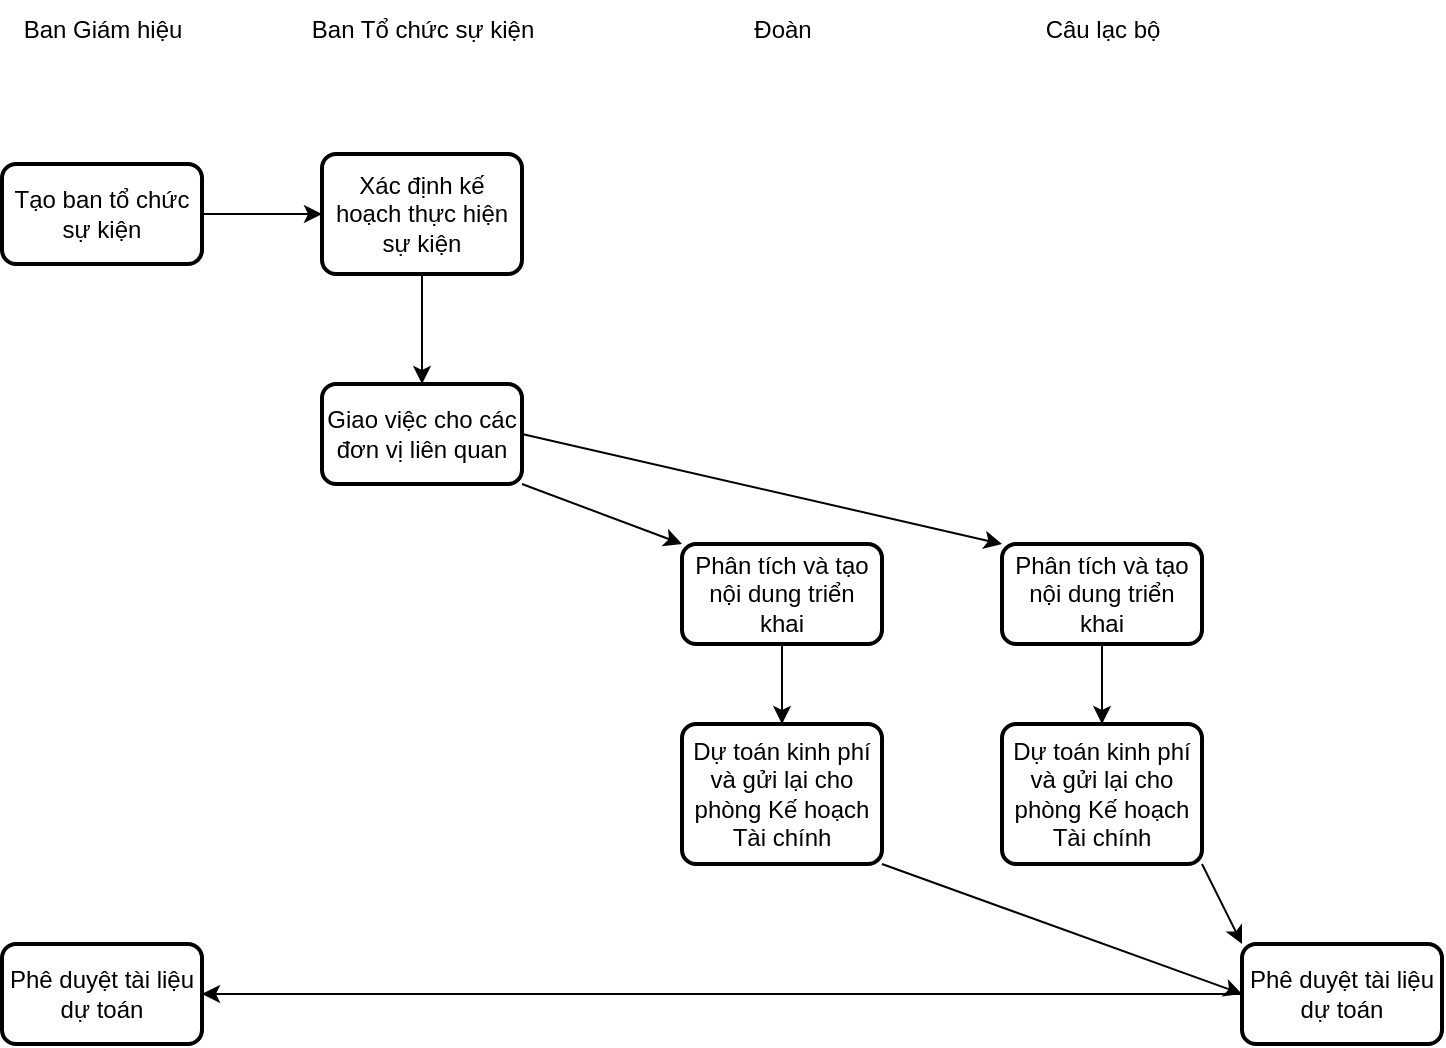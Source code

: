 <mxfile version="24.2.0" type="github">
  <diagram name="Page-1" id="5VOekYa0wZCWH28fAlYT">
    <mxGraphModel dx="794" dy="446" grid="1" gridSize="10" guides="1" tooltips="1" connect="1" arrows="1" fold="1" page="1" pageScale="1" pageWidth="850" pageHeight="1100" math="0" shadow="0">
      <root>
        <mxCell id="0" />
        <mxCell id="1" parent="0" />
        <mxCell id="BLSg57F7Pyb8LWdIM2OY-1" value="Tạo ban tổ chức sự kiện" style="rounded=1;whiteSpace=wrap;html=1;absoluteArcSize=1;arcSize=14;strokeWidth=2;" vertex="1" parent="1">
          <mxGeometry x="100" y="370" width="100" height="50" as="geometry" />
        </mxCell>
        <mxCell id="BLSg57F7Pyb8LWdIM2OY-2" value="Ban Giám hiệu" style="text;html=1;align=center;verticalAlign=middle;resizable=0;points=[];autosize=1;strokeColor=none;fillColor=none;" vertex="1" parent="1">
          <mxGeometry x="100" y="288" width="100" height="30" as="geometry" />
        </mxCell>
        <mxCell id="BLSg57F7Pyb8LWdIM2OY-3" value="Giao việc cho các đơn vị liên quan" style="rounded=1;whiteSpace=wrap;html=1;absoluteArcSize=1;arcSize=14;strokeWidth=2;" vertex="1" parent="1">
          <mxGeometry x="260" y="480" width="100" height="50" as="geometry" />
        </mxCell>
        <mxCell id="BLSg57F7Pyb8LWdIM2OY-4" value="Xác định kế hoạch thực hiện sự kiện" style="rounded=1;whiteSpace=wrap;html=1;absoluteArcSize=1;arcSize=14;strokeWidth=2;" vertex="1" parent="1">
          <mxGeometry x="260" y="365" width="100" height="60" as="geometry" />
        </mxCell>
        <mxCell id="BLSg57F7Pyb8LWdIM2OY-5" value="" style="endArrow=classic;html=1;rounded=0;exitX=1;exitY=0.5;exitDx=0;exitDy=0;entryX=0;entryY=0.5;entryDx=0;entryDy=0;" edge="1" parent="1" source="BLSg57F7Pyb8LWdIM2OY-1" target="BLSg57F7Pyb8LWdIM2OY-4">
          <mxGeometry width="50" height="50" relative="1" as="geometry">
            <mxPoint x="380" y="460" as="sourcePoint" />
            <mxPoint x="430" y="410" as="targetPoint" />
          </mxGeometry>
        </mxCell>
        <mxCell id="BLSg57F7Pyb8LWdIM2OY-6" value="" style="endArrow=classic;html=1;rounded=0;exitX=0.5;exitY=1;exitDx=0;exitDy=0;entryX=0.5;entryY=0;entryDx=0;entryDy=0;" edge="1" parent="1" source="BLSg57F7Pyb8LWdIM2OY-4" target="BLSg57F7Pyb8LWdIM2OY-3">
          <mxGeometry width="50" height="50" relative="1" as="geometry">
            <mxPoint x="380" y="460" as="sourcePoint" />
            <mxPoint x="430" y="410" as="targetPoint" />
          </mxGeometry>
        </mxCell>
        <mxCell id="BLSg57F7Pyb8LWdIM2OY-7" value="Ban Tổ chức sự kiện" style="text;html=1;align=center;verticalAlign=middle;resizable=0;points=[];autosize=1;strokeColor=none;fillColor=none;" vertex="1" parent="1">
          <mxGeometry x="245" y="288" width="130" height="30" as="geometry" />
        </mxCell>
        <mxCell id="BLSg57F7Pyb8LWdIM2OY-8" value="Phân tích và tạo nội dung triển khai" style="rounded=1;whiteSpace=wrap;html=1;absoluteArcSize=1;arcSize=14;strokeWidth=2;" vertex="1" parent="1">
          <mxGeometry x="440" y="560" width="100" height="50" as="geometry" />
        </mxCell>
        <mxCell id="BLSg57F7Pyb8LWdIM2OY-9" value="Phân tích và tạo nội dung triển khai" style="rounded=1;whiteSpace=wrap;html=1;absoluteArcSize=1;arcSize=14;strokeWidth=2;" vertex="1" parent="1">
          <mxGeometry x="600" y="560" width="100" height="50" as="geometry" />
        </mxCell>
        <mxCell id="BLSg57F7Pyb8LWdIM2OY-10" value="" style="endArrow=classic;html=1;rounded=0;exitX=1;exitY=1;exitDx=0;exitDy=0;entryX=0;entryY=0;entryDx=0;entryDy=0;" edge="1" parent="1" source="BLSg57F7Pyb8LWdIM2OY-3" target="BLSg57F7Pyb8LWdIM2OY-8">
          <mxGeometry width="50" height="50" relative="1" as="geometry">
            <mxPoint x="440" y="560" as="sourcePoint" />
            <mxPoint x="490" y="510" as="targetPoint" />
          </mxGeometry>
        </mxCell>
        <mxCell id="BLSg57F7Pyb8LWdIM2OY-11" value="" style="endArrow=classic;html=1;rounded=0;exitX=1;exitY=0.5;exitDx=0;exitDy=0;entryX=0;entryY=0;entryDx=0;entryDy=0;" edge="1" parent="1" source="BLSg57F7Pyb8LWdIM2OY-3" target="BLSg57F7Pyb8LWdIM2OY-9">
          <mxGeometry width="50" height="50" relative="1" as="geometry">
            <mxPoint x="440" y="560" as="sourcePoint" />
            <mxPoint x="490" y="510" as="targetPoint" />
          </mxGeometry>
        </mxCell>
        <mxCell id="BLSg57F7Pyb8LWdIM2OY-12" value="Đoàn" style="text;html=1;align=center;verticalAlign=middle;resizable=0;points=[];autosize=1;strokeColor=none;fillColor=none;" vertex="1" parent="1">
          <mxGeometry x="465" y="288" width="50" height="30" as="geometry" />
        </mxCell>
        <mxCell id="BLSg57F7Pyb8LWdIM2OY-13" value="Câu lạc bộ" style="text;html=1;align=center;verticalAlign=middle;resizable=0;points=[];autosize=1;strokeColor=none;fillColor=none;" vertex="1" parent="1">
          <mxGeometry x="610" y="288" width="80" height="30" as="geometry" />
        </mxCell>
        <mxCell id="BLSg57F7Pyb8LWdIM2OY-14" value="Dự toán kinh phí và gửi lại cho phòng Kế hoạch Tài chính" style="rounded=1;whiteSpace=wrap;html=1;absoluteArcSize=1;arcSize=14;strokeWidth=2;" vertex="1" parent="1">
          <mxGeometry x="440" y="650" width="100" height="70" as="geometry" />
        </mxCell>
        <mxCell id="BLSg57F7Pyb8LWdIM2OY-15" value="Dự toán kinh phí và gửi lại cho phòng Kế hoạch Tài chính" style="rounded=1;whiteSpace=wrap;html=1;absoluteArcSize=1;arcSize=14;strokeWidth=2;" vertex="1" parent="1">
          <mxGeometry x="600" y="650" width="100" height="70" as="geometry" />
        </mxCell>
        <mxCell id="BLSg57F7Pyb8LWdIM2OY-16" value="" style="endArrow=classic;html=1;rounded=0;exitX=0.5;exitY=1;exitDx=0;exitDy=0;entryX=0.5;entryY=0;entryDx=0;entryDy=0;" edge="1" parent="1" source="BLSg57F7Pyb8LWdIM2OY-8" target="BLSg57F7Pyb8LWdIM2OY-14">
          <mxGeometry width="50" height="50" relative="1" as="geometry">
            <mxPoint x="230" y="600" as="sourcePoint" />
            <mxPoint x="340" y="720" as="targetPoint" />
            <Array as="points" />
          </mxGeometry>
        </mxCell>
        <mxCell id="BLSg57F7Pyb8LWdIM2OY-17" value="" style="endArrow=classic;html=1;rounded=0;entryX=0.5;entryY=0;entryDx=0;entryDy=0;exitX=0.5;exitY=1;exitDx=0;exitDy=0;" edge="1" parent="1" source="BLSg57F7Pyb8LWdIM2OY-9" target="BLSg57F7Pyb8LWdIM2OY-15">
          <mxGeometry width="50" height="50" relative="1" as="geometry">
            <mxPoint x="440" y="660" as="sourcePoint" />
            <mxPoint x="490" y="610" as="targetPoint" />
          </mxGeometry>
        </mxCell>
        <mxCell id="BLSg57F7Pyb8LWdIM2OY-18" value="Phê duyệt tài liệu dự toán" style="rounded=1;whiteSpace=wrap;html=1;absoluteArcSize=1;arcSize=14;strokeWidth=2;" vertex="1" parent="1">
          <mxGeometry x="720" y="760" width="100" height="50" as="geometry" />
        </mxCell>
        <mxCell id="BLSg57F7Pyb8LWdIM2OY-19" value="" style="endArrow=classic;html=1;rounded=0;exitX=1;exitY=1;exitDx=0;exitDy=0;entryX=0;entryY=0.5;entryDx=0;entryDy=0;" edge="1" parent="1" source="BLSg57F7Pyb8LWdIM2OY-14" target="BLSg57F7Pyb8LWdIM2OY-18">
          <mxGeometry width="50" height="50" relative="1" as="geometry">
            <mxPoint x="560" y="770" as="sourcePoint" />
            <mxPoint x="610" y="720" as="targetPoint" />
          </mxGeometry>
        </mxCell>
        <mxCell id="BLSg57F7Pyb8LWdIM2OY-20" value="" style="endArrow=classic;html=1;rounded=0;exitX=1;exitY=1;exitDx=0;exitDy=0;entryX=0;entryY=0;entryDx=0;entryDy=0;" edge="1" parent="1" source="BLSg57F7Pyb8LWdIM2OY-15" target="BLSg57F7Pyb8LWdIM2OY-18">
          <mxGeometry width="50" height="50" relative="1" as="geometry">
            <mxPoint x="560" y="770" as="sourcePoint" />
            <mxPoint x="610" y="720" as="targetPoint" />
          </mxGeometry>
        </mxCell>
        <mxCell id="BLSg57F7Pyb8LWdIM2OY-21" value="Phê duyệt tài liệu dự toán" style="rounded=1;whiteSpace=wrap;html=1;absoluteArcSize=1;arcSize=14;strokeWidth=2;" vertex="1" parent="1">
          <mxGeometry x="100" y="760" width="100" height="50" as="geometry" />
        </mxCell>
        <mxCell id="BLSg57F7Pyb8LWdIM2OY-22" value="" style="endArrow=classic;html=1;rounded=0;exitX=0;exitY=0.5;exitDx=0;exitDy=0;entryX=1;entryY=0.5;entryDx=0;entryDy=0;" edge="1" parent="1" source="BLSg57F7Pyb8LWdIM2OY-18" target="BLSg57F7Pyb8LWdIM2OY-21">
          <mxGeometry width="50" height="50" relative="1" as="geometry">
            <mxPoint x="440" y="870" as="sourcePoint" />
            <mxPoint x="490" y="820" as="targetPoint" />
          </mxGeometry>
        </mxCell>
      </root>
    </mxGraphModel>
  </diagram>
</mxfile>
